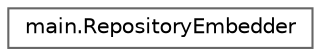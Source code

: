 digraph "Graphical Class Hierarchy"
{
 // LATEX_PDF_SIZE
  bgcolor="transparent";
  edge [fontname=Helvetica,fontsize=10,labelfontname=Helvetica,labelfontsize=10];
  node [fontname=Helvetica,fontsize=10,shape=box,height=0.2,width=0.4];
  rankdir="LR";
  Node0 [id="Node000000",label="main.RepositoryEmbedder",height=0.2,width=0.4,color="grey40", fillcolor="white", style="filled",URL="$d5/d06/classmain_1_1RepositoryEmbedder.html",tooltip="Repository processor class with chunk-aware storage and metadata preservation."];
}
